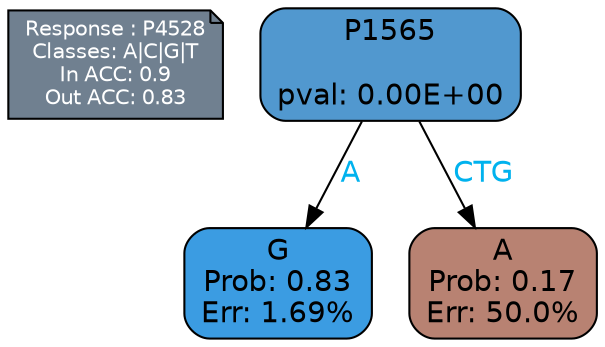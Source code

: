 digraph Tree {
node [shape=box, style="filled, rounded", color="black", fontname=helvetica] ;
graph [ranksep=equally, splines=polylines, bgcolor=transparent, dpi=600] ;
edge [fontname=helvetica] ;
LEGEND [label="Response : P4528
Classes: A|C|G|T
In ACC: 0.9
Out ACC: 0.83
",shape=note,align=left,style=filled,fillcolor="slategray",fontcolor="white",fontsize=10];1 [label="P1565

pval: 0.00E+00", fillcolor="#5198cf"] ;
2 [label="G
Prob: 0.83
Err: 1.69%", fillcolor="#3b9ce2"] ;
3 [label="A
Prob: 0.17
Err: 50.0%", fillcolor="#b88272"] ;
1 -> 2 [label="A",fontcolor=deepskyblue2] ;
1 -> 3 [label="CTG",fontcolor=deepskyblue2] ;
{rank = same; 2;3;}{rank = same; LEGEND;1;}}